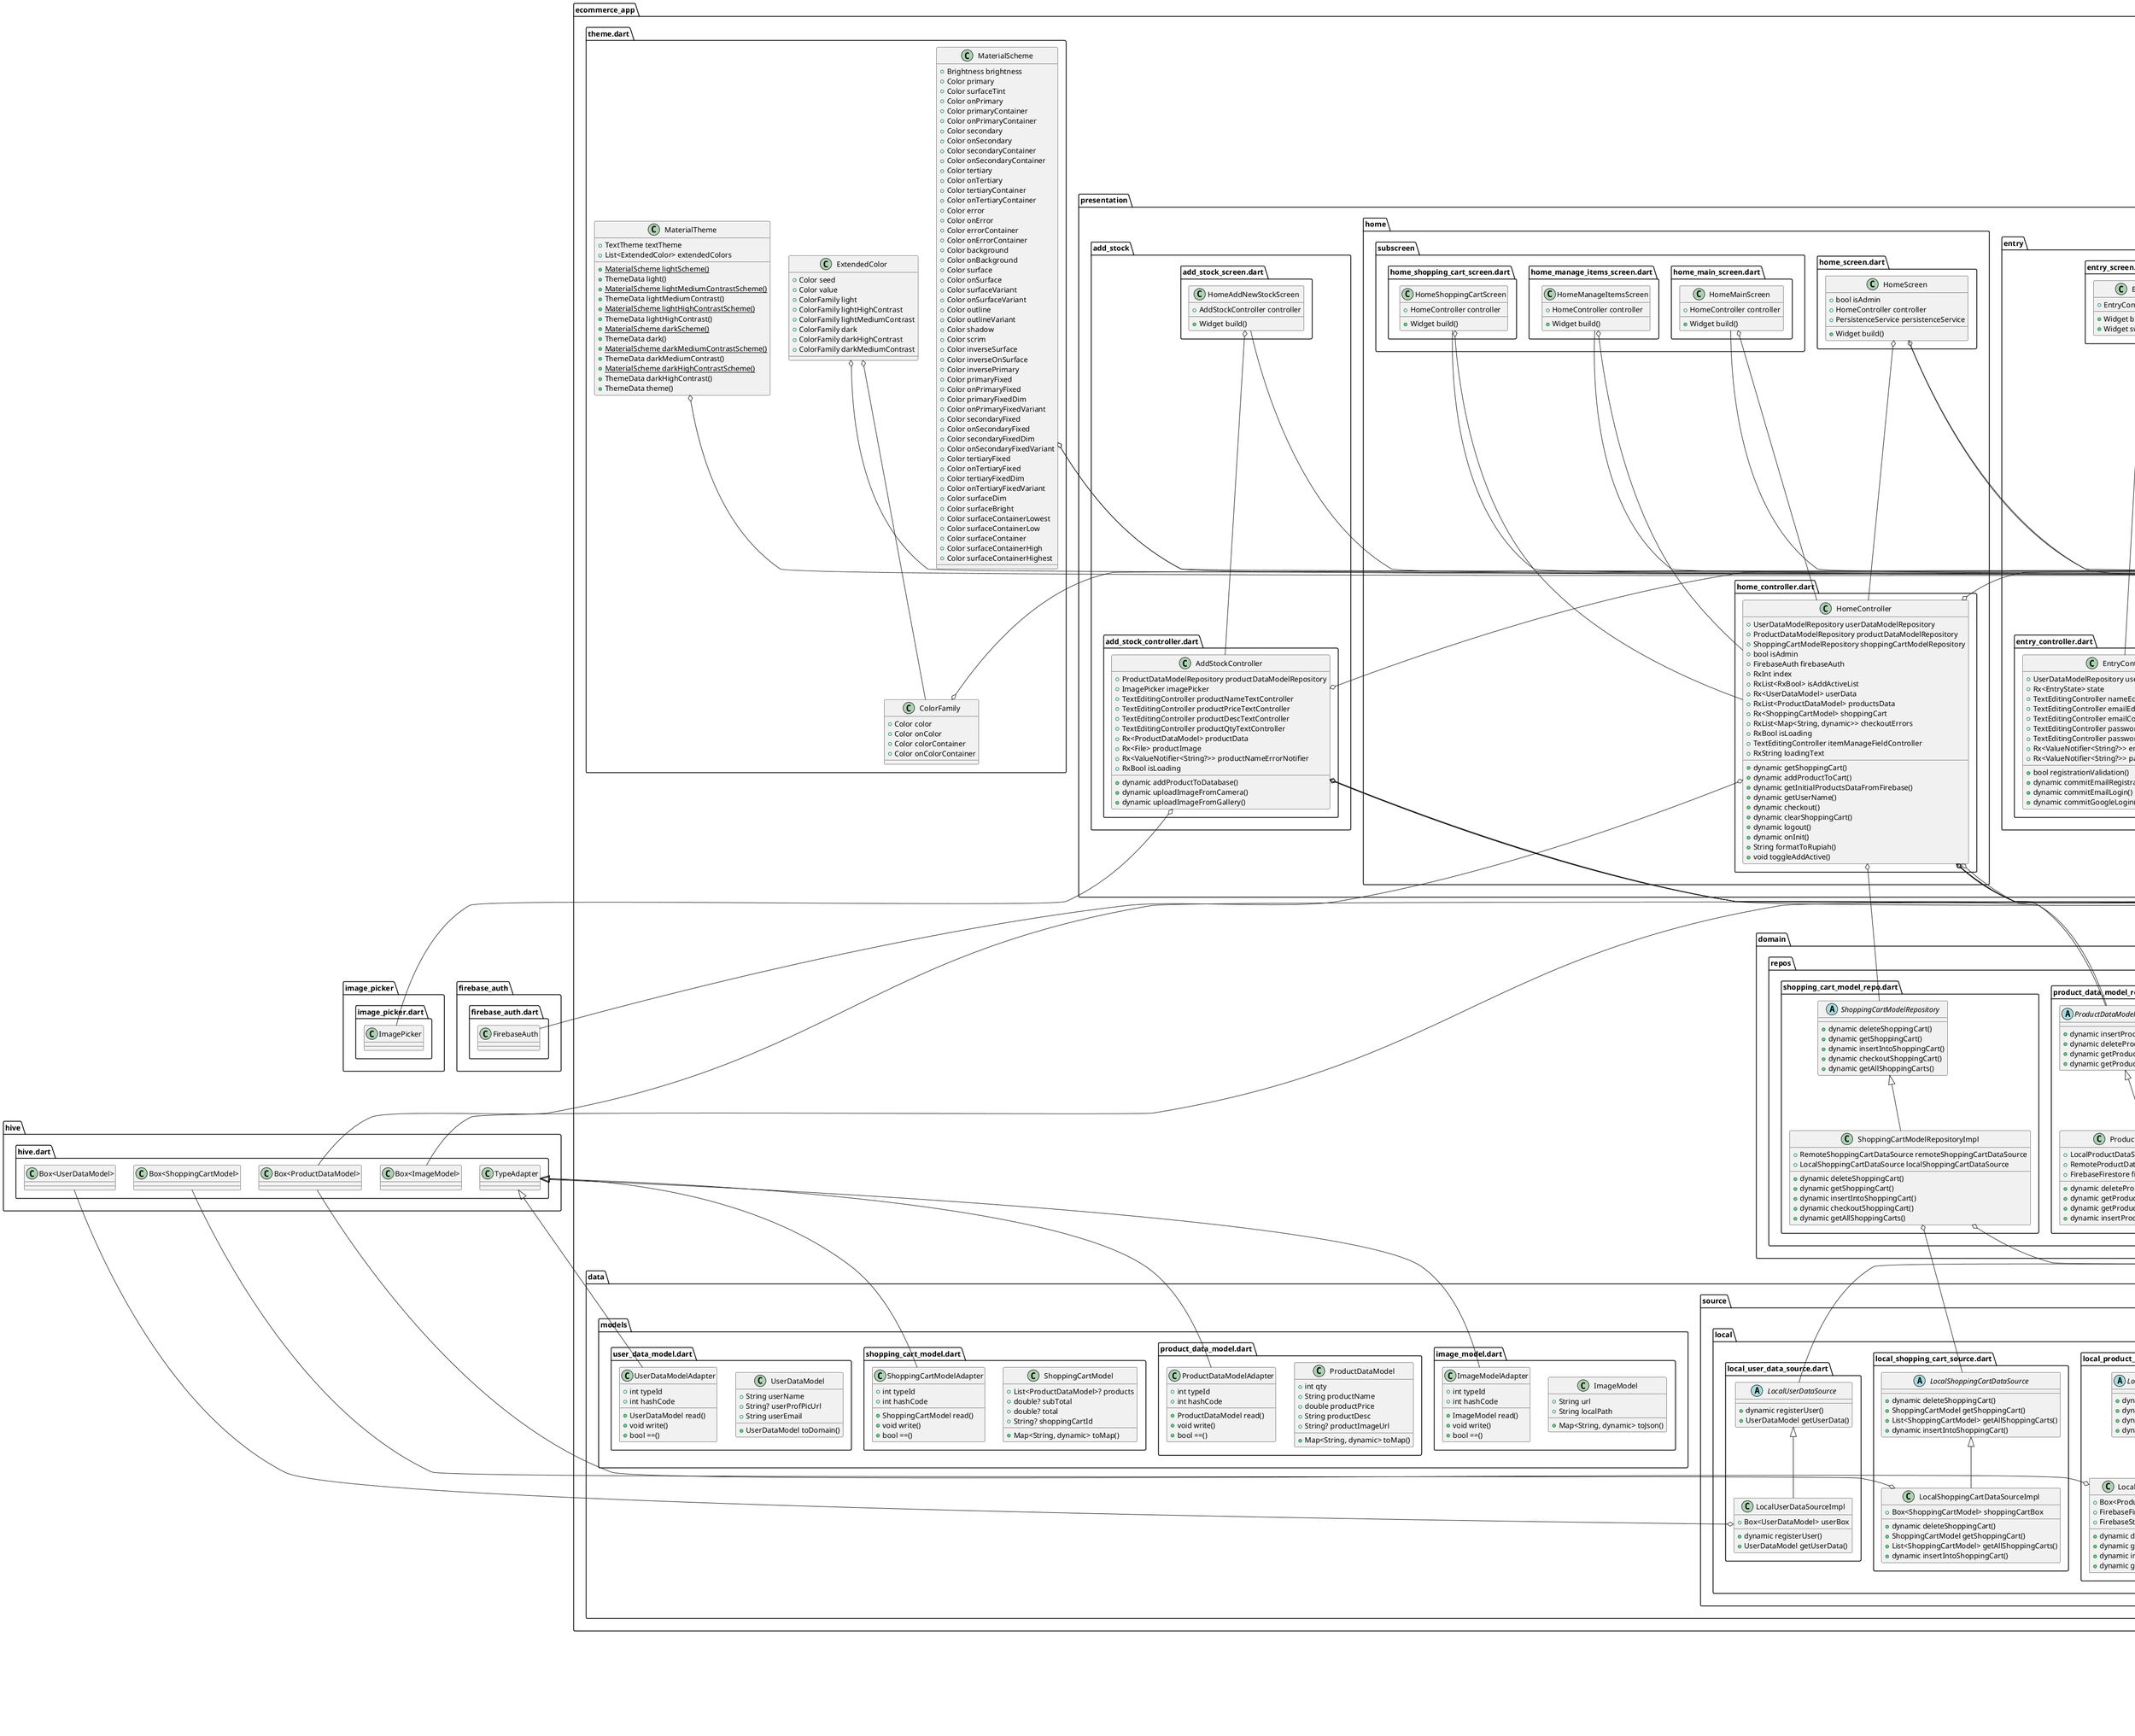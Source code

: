 @startuml
set namespaceSeparator ::

class "ecommerce_app::data::models::image_model.dart::ImageModel" {
  +String url
  +String localPath
  +Map<String, dynamic> toJson()
}

class "ecommerce_app::data::models::image_model.dart::ImageModelAdapter" {
  +int typeId
  +int hashCode
  +ImageModel read()
  +void write()
  +bool ==()
}

"hive::hive.dart::TypeAdapter" <|-- "ecommerce_app::data::models::image_model.dart::ImageModelAdapter"

class "ecommerce_app::data::models::product_data_model.dart::ProductDataModel" {
  +int qty
  +String productName
  +double productPrice
  +String productDesc
  +String? productImageUrl
  +Map<String, dynamic> toMap()
}

class "ecommerce_app::data::models::product_data_model.dart::ProductDataModelAdapter" {
  +int typeId
  +int hashCode
  +ProductDataModel read()
  +void write()
  +bool ==()
}

"hive::hive.dart::TypeAdapter" <|-- "ecommerce_app::data::models::product_data_model.dart::ProductDataModelAdapter"

class "ecommerce_app::data::models::shopping_cart_model.dart::ShoppingCartModel" {
  +List<ProductDataModel>? products
  +double? subTotal
  +double? total
  +String? shoppingCartId
  +Map<String, dynamic> toMap()
}

class "ecommerce_app::data::models::shopping_cart_model.dart::ShoppingCartModelAdapter" {
  +int typeId
  +int hashCode
  +ShoppingCartModel read()
  +void write()
  +bool ==()
}

"hive::hive.dart::TypeAdapter" <|-- "ecommerce_app::data::models::shopping_cart_model.dart::ShoppingCartModelAdapter"

class "ecommerce_app::data::models::user_data_model.dart::UserDataModel" {
  +String userName
  +String? userProfPicUrl
  +String userEmail
  +UserDataModel toDomain()
}

class "ecommerce_app::data::models::user_data_model.dart::UserDataModelAdapter" {
  +int typeId
  +int hashCode
  +UserDataModel read()
  +void write()
  +bool ==()
}

"hive::hive.dart::TypeAdapter" <|-- "ecommerce_app::data::models::user_data_model.dart::UserDataModelAdapter"

abstract class "ecommerce_app::data::source::local::local_product_data_source.dart::LocalProductDataSource" {
  +dynamic insertProduct()
  +dynamic deleteProduct()
  +dynamic getProduct()
  +dynamic getProducts()
}

class "ecommerce_app::data::source::local::local_product_data_source.dart::LocalProductDataSourceImpl" {
  +Box<ProductDataModel> productBox
  +FirebaseFirestore firestore
  +FirebaseStorage storage
  +dynamic deleteProduct()
  +dynamic getProduct()
  +dynamic insertProduct()
  +dynamic getProducts()
}

"ecommerce_app::data::source::local::local_product_data_source.dart::LocalProductDataSourceImpl" o-- "hive::hive.dart::Box<ProductDataModel>"
"ecommerce_app::data::source::local::local_product_data_source.dart::LocalProductDataSourceImpl" o-- "cloud_firestore::cloud_firestore.dart::FirebaseFirestore"
"ecommerce_app::data::source::local::local_product_data_source.dart::LocalProductDataSourceImpl" o-- "firebase_storage::firebase_storage.dart::FirebaseStorage"
"ecommerce_app::data::source::local::local_product_data_source.dart::LocalProductDataSource" <|-- "ecommerce_app::data::source::local::local_product_data_source.dart::LocalProductDataSourceImpl"

abstract class "ecommerce_app::data::source::local::local_shopping_cart_source.dart::LocalShoppingCartDataSource" {
  +dynamic deleteShoppingCart()
  +ShoppingCartModel getShoppingCart()
  +List<ShoppingCartModel> getAllShoppingCarts()
  +dynamic insertIntoShoppingCart()
}

class "ecommerce_app::data::source::local::local_shopping_cart_source.dart::LocalShoppingCartDataSourceImpl" {
  +Box<ShoppingCartModel> shoppingCartBox
  +dynamic deleteShoppingCart()
  +ShoppingCartModel getShoppingCart()
  +List<ShoppingCartModel> getAllShoppingCarts()
  +dynamic insertIntoShoppingCart()
}

"ecommerce_app::data::source::local::local_shopping_cart_source.dart::LocalShoppingCartDataSourceImpl" o-- "hive::hive.dart::Box<ShoppingCartModel>"
"ecommerce_app::data::source::local::local_shopping_cart_source.dart::LocalShoppingCartDataSource" <|-- "ecommerce_app::data::source::local::local_shopping_cart_source.dart::LocalShoppingCartDataSourceImpl"

abstract class "ecommerce_app::data::source::local::local_user_data_source.dart::LocalUserDataSource" {
  +dynamic registerUser()
  +UserDataModel getUserData()
}

class "ecommerce_app::data::source::local::local_user_data_source.dart::LocalUserDataSourceImpl" {
  +Box<UserDataModel> userBox
  +dynamic registerUser()
  +UserDataModel getUserData()
}

"ecommerce_app::data::source::local::local_user_data_source.dart::LocalUserDataSourceImpl" o-- "hive::hive.dart::Box<UserDataModel>"
"ecommerce_app::data::source::local::local_user_data_source.dart::LocalUserDataSource" <|-- "ecommerce_app::data::source::local::local_user_data_source.dart::LocalUserDataSourceImpl"

abstract class "ecommerce_app::data::source::remote::remote_product_data_source.dart::RemoteProductDataSource" {
  +dynamic getProduct()
  +dynamic getProducts()
  +dynamic updateProduct()
  +dynamic insertProduct()
  +dynamic deleteProduct()
}

class "ecommerce_app::data::source::remote::remote_product_data_source.dart::RemoteProductDataSourceImpl" {
  +FirebaseFirestore firestore
  +FirebaseStorage storage
  +dynamic getProduct()
  +dynamic updateProduct()
  +dynamic insertProduct()
  +dynamic deleteProduct()
  +dynamic getProducts()
}

"ecommerce_app::data::source::remote::remote_product_data_source.dart::RemoteProductDataSourceImpl" o-- "cloud_firestore::cloud_firestore.dart::FirebaseFirestore"
"ecommerce_app::data::source::remote::remote_product_data_source.dart::RemoteProductDataSourceImpl" o-- "firebase_storage::firebase_storage.dart::FirebaseStorage"
"ecommerce_app::data::source::remote::remote_product_data_source.dart::RemoteProductDataSource" <|-- "ecommerce_app::data::source::remote::remote_product_data_source.dart::RemoteProductDataSourceImpl"

abstract class "ecommerce_app::data::source::remote::remote_shopping_cart_source.dart::RemoteShoppingCartDataSource" {
  +dynamic deleteShoppingCart()
  +dynamic getShoppingCart()
  +dynamic getAllShoppingCarts()
  +dynamic insertIntoShoppingCart()
  +dynamic checkoutShoppingCart()
  +dynamic createShoppingCart()
}

class "ecommerce_app::data::source::remote::remote_shopping_cart_source.dart::RemoteShoppingCartDataSourceImpl" {
  +FirebaseFirestore firestore
  +dynamic deleteShoppingCart()
  +dynamic getAllShoppingCarts()
  +dynamic getShoppingCart()
  +dynamic insertIntoShoppingCart()
  +dynamic checkoutShoppingCart()
  +dynamic createShoppingCart()
}

"ecommerce_app::data::source::remote::remote_shopping_cart_source.dart::RemoteShoppingCartDataSourceImpl" o-- "cloud_firestore::cloud_firestore.dart::FirebaseFirestore"
"ecommerce_app::data::source::remote::remote_shopping_cart_source.dart::RemoteShoppingCartDataSource" <|-- "ecommerce_app::data::source::remote::remote_shopping_cart_source.dart::RemoteShoppingCartDataSourceImpl"

abstract class "ecommerce_app::data::source::remote::remote_user_data_source.dart::RemoteUserDataSource" {
  +dynamic registerUser()
  +dynamic updateUser()
  +dynamic createUser()
  +dynamic deleteUser()
  +dynamic getUserData()
}

class "ecommerce_app::data::source::remote::remote_user_data_source.dart::RemoteUserDataSourceImpl" {
  +FirebaseFirestore firestore
  +dynamic registerUser()
  +dynamic updateUser()
  +dynamic createUser()
  +dynamic deleteUser()
  +dynamic getUserData()
}

"ecommerce_app::data::source::remote::remote_user_data_source.dart::RemoteUserDataSourceImpl" o-- "cloud_firestore::cloud_firestore.dart::FirebaseFirestore"
"ecommerce_app::data::source::remote::remote_user_data_source.dart::RemoteUserDataSource" <|-- "ecommerce_app::data::source::remote::remote_user_data_source.dart::RemoteUserDataSourceImpl"

class "ecommerce_app::dependency_injector::app_initialization.dart::DependencyInjection" {
  {static} +dynamic init()
  {static} +dynamic requestStoragePermission()
}

abstract class "ecommerce_app::domain::repos::product_data_model_repo.dart::ProductDataModelRepository" {
  +dynamic insertProduct()
  +dynamic deleteProduct()
  +dynamic getProduct()
  +dynamic getProducts()
}

class "ecommerce_app::domain::repos::product_data_model_repo.dart::ProductDataModelRepositoryImpl" {
  +LocalProductDataSource localProductDataSource
  +RemoteProductDataSource remoteProductDataSource
  +FirebaseFirestore firestore
  +dynamic deleteProduct()
  +dynamic getProduct()
  +dynamic getProducts()
  +dynamic insertProduct()
}

"ecommerce_app::domain::repos::product_data_model_repo.dart::ProductDataModelRepositoryImpl" o-- "ecommerce_app::data::source::local::local_product_data_source.dart::LocalProductDataSource"
"ecommerce_app::domain::repos::product_data_model_repo.dart::ProductDataModelRepositoryImpl" o-- "ecommerce_app::data::source::remote::remote_product_data_source.dart::RemoteProductDataSource"
"ecommerce_app::domain::repos::product_data_model_repo.dart::ProductDataModelRepositoryImpl" o-- "cloud_firestore::cloud_firestore.dart::FirebaseFirestore"
"ecommerce_app::domain::repos::product_data_model_repo.dart::ProductDataModelRepository" <|-- "ecommerce_app::domain::repos::product_data_model_repo.dart::ProductDataModelRepositoryImpl"

abstract class "ecommerce_app::domain::repos::shopping_cart_model_repo.dart::ShoppingCartModelRepository" {
  +dynamic deleteShoppingCart()
  +dynamic getShoppingCart()
  +dynamic insertIntoShoppingCart()
  +dynamic checkoutShoppingCart()
  +dynamic getAllShoppingCarts()
}

class "ecommerce_app::domain::repos::shopping_cart_model_repo.dart::ShoppingCartModelRepositoryImpl" {
  +RemoteShoppingCartDataSource remoteShoppingCartDataSource
  +LocalShoppingCartDataSource localShoppingCartDataSource
  +dynamic deleteShoppingCart()
  +dynamic getShoppingCart()
  +dynamic insertIntoShoppingCart()
  +dynamic checkoutShoppingCart()
  +dynamic getAllShoppingCarts()
}

"ecommerce_app::domain::repos::shopping_cart_model_repo.dart::ShoppingCartModelRepositoryImpl" o-- "ecommerce_app::data::source::remote::remote_shopping_cart_source.dart::RemoteShoppingCartDataSource"
"ecommerce_app::domain::repos::shopping_cart_model_repo.dart::ShoppingCartModelRepositoryImpl" o-- "ecommerce_app::data::source::local::local_shopping_cart_source.dart::LocalShoppingCartDataSource"
"ecommerce_app::domain::repos::shopping_cart_model_repo.dart::ShoppingCartModelRepository" <|-- "ecommerce_app::domain::repos::shopping_cart_model_repo.dart::ShoppingCartModelRepositoryImpl"

abstract class "ecommerce_app::domain::repos::user_data_model_repo.dart::UserDataModelRepository" {
  +dynamic registerUser()
  +dynamic emailLoginUser()
  +dynamic googleLoginUser()
  +dynamic getUserData()
}

class "ecommerce_app::domain::repos::user_data_model_repo.dart::UserDataModelRepositoryImpl" {
  +RemoteUserDataSource remoteDataSource
  +LocalUserDataSource localDataSource
  +GoogleSignIn googleSignIn
  +dynamic registerUser()
  +dynamic emailLoginUser()
  +dynamic googleLoginUser()
  +dynamic getUserData()
}

"ecommerce_app::domain::repos::user_data_model_repo.dart::UserDataModelRepositoryImpl" o-- "ecommerce_app::data::source::remote::remote_user_data_source.dart::RemoteUserDataSource"
"ecommerce_app::domain::repos::user_data_model_repo.dart::UserDataModelRepositoryImpl" o-- "ecommerce_app::data::source::local::local_user_data_source.dart::LocalUserDataSource"
"ecommerce_app::domain::repos::user_data_model_repo.dart::UserDataModelRepositoryImpl" o-- "google_sign_in::google_sign_in.dart::GoogleSignIn"
"ecommerce_app::domain::repos::user_data_model_repo.dart::UserDataModelRepository" <|-- "ecommerce_app::domain::repos::user_data_model_repo.dart::UserDataModelRepositoryImpl"

abstract class "ecommerce_app::execute.dart::Execute" {
  +String instance
  +dynamic execute()
  +dynamic executeWithCatchError()
  +dynamic catchError()
}

class "ecommerce_app::firebase_options.dart::DefaultFirebaseOptions" {
  {static} +FirebaseOptions web
  {static} +FirebaseOptions android
  {static} +FirebaseOptions ios
  {static} +FirebaseOptions macos
  {static} +FirebaseOptions windows
  {static} +FirebaseOptions currentPlatform
}

"ecommerce_app::firebase_options.dart::DefaultFirebaseOptions" o-- "firebase_core_platform_interface::firebase_core_platform_interface.dart::FirebaseOptions"

class "ecommerce_app::main.dart::ECommerceApp" {
  +bool isLogin
  +bool isAdmin
  +Widget build()
}

"flutter::src::widgets::framework.dart::StatelessWidget" <|-- "ecommerce_app::main.dart::ECommerceApp"

class "ecommerce_app::presentation::add_stock::add_stock_controller.dart::AddStockController" {
  +ProductDataModelRepository productDataModelRepository
  +ImagePicker imagePicker
  +TextEditingController productNameTextController
  +TextEditingController productPriceTextController
  +TextEditingController productDescTextController
  +TextEditingController productQtyTextController
  +Rx<ProductDataModel> productData
  +Rx<File> productImage
  +Rx<ValueNotifier<String?>> productNameErrorNotifier
  +RxBool isLoading
  +dynamic addProductToDatabase()
  +dynamic uploadImageFromCamera()
  +dynamic uploadImageFromGallery()
}

"ecommerce_app::presentation::add_stock::add_stock_controller.dart::AddStockController" o-- "ecommerce_app::domain::repos::product_data_model_repo.dart::ProductDataModelRepository"
"ecommerce_app::presentation::add_stock::add_stock_controller.dart::AddStockController" o-- "image_picker::image_picker.dart::ImagePicker"
"ecommerce_app::presentation::add_stock::add_stock_controller.dart::AddStockController" o-- "flutter::src::widgets::editable_text.dart::TextEditingController"
"ecommerce_app::presentation::add_stock::add_stock_controller.dart::AddStockController" o-- "get::get_rx::src::rx_types::rx_types.dart::Rx<ProductDataModel>"
"ecommerce_app::presentation::add_stock::add_stock_controller.dart::AddStockController" o-- "get::get_rx::src::rx_types::rx_types.dart::Rx<File>"
"ecommerce_app::presentation::add_stock::add_stock_controller.dart::AddStockController" o-- "get::get_rx::src::rx_types::rx_types.dart::Rx<ValueNotifier<String>>"
"ecommerce_app::presentation::add_stock::add_stock_controller.dart::AddStockController" o-- "get::get_rx::src::rx_types::rx_types.dart::RxBool"
"get::get_state_manager::src::simple::get_controllers.dart::GetxController" <|-- "ecommerce_app::presentation::add_stock::add_stock_controller.dart::AddStockController"

class "ecommerce_app::presentation::add_stock::add_stock_screen.dart::HomeAddNewStockScreen" {
  +AddStockController controller
  +Widget build()
}

"ecommerce_app::presentation::add_stock::add_stock_screen.dart::HomeAddNewStockScreen" o-- "ecommerce_app::presentation::add_stock::add_stock_controller.dart::AddStockController"
"get::get_state_manager::src::simple::get_view.dart::GetView" <|-- "ecommerce_app::presentation::add_stock::add_stock_screen.dart::HomeAddNewStockScreen"

class "ecommerce_app::presentation::checkout::checkout_controller.dart::CheckoutController" {
}

"get::get_state_manager::src::simple::get_controllers.dart::GetxController" <|-- "ecommerce_app::presentation::checkout::checkout_controller.dart::CheckoutController"

class "ecommerce_app::presentation::checkout::checkout_screen.dart::CheckoutScreen" {
  +Widget build()
}

"get::get_state_manager::src::simple::get_view.dart::GetView" <|-- "ecommerce_app::presentation::checkout::checkout_screen.dart::CheckoutScreen"

class "ecommerce_app::presentation::entry::entry_controller.dart::EntryController" {
  +UserDataModelRepository userDataModelRepository
  +Rx<EntryState> state
  +TextEditingController nameEditController
  +TextEditingController emailEditController
  +TextEditingController emailConfirmEditController
  +TextEditingController passwordEditController
  +TextEditingController passwordConfirmController
  +Rx<ValueNotifier<String?>> emailErrorNotifier
  +Rx<ValueNotifier<String?>> passwordErrorNotifier
  +bool registrationValidation()
  +dynamic commitEmailRegistration()
  +dynamic commitEmailLogin()
  +dynamic commitGoogleLogin()
}

"ecommerce_app::presentation::entry::entry_controller.dart::EntryController" o-- "ecommerce_app::domain::repos::user_data_model_repo.dart::UserDataModelRepository"
"ecommerce_app::presentation::entry::entry_controller.dart::EntryController" o-- "get::get_rx::src::rx_types::rx_types.dart::Rx<EntryState>"
"ecommerce_app::presentation::entry::entry_controller.dart::EntryController" o-- "flutter::src::widgets::editable_text.dart::TextEditingController"
"ecommerce_app::presentation::entry::entry_controller.dart::EntryController" o-- "get::get_rx::src::rx_types::rx_types.dart::Rx<ValueNotifier<String>>"
"get::get_state_manager::src::simple::get_controllers.dart::GetxController" <|-- "ecommerce_app::presentation::entry::entry_controller.dart::EntryController"

class "ecommerce_app::presentation::entry::entry_screen.dart::EntryScreen" {
  +EntryController controller
  +Widget build()
  +Widget switchState()
}

"ecommerce_app::presentation::entry::entry_screen.dart::EntryScreen" o-- "ecommerce_app::presentation::entry::entry_controller.dart::EntryController"
"get::get_state_manager::src::simple::get_view.dart::GetView" <|-- "ecommerce_app::presentation::entry::entry_screen.dart::EntryScreen"

class "ecommerce_app::presentation::home::home_controller.dart::HomeController" {
  +UserDataModelRepository userDataModelRepository
  +ProductDataModelRepository productDataModelRepository
  +ShoppingCartModelRepository shoppingCartModelRepository
  +bool isAdmin
  +FirebaseAuth firebaseAuth
  +RxInt index
  +RxList<RxBool> isAddActiveList
  +Rx<UserDataModel> userData
  +RxList<ProductDataModel> productsData
  +Rx<ShoppingCartModel> shoppingCart
  +RxList<Map<String, dynamic>> checkoutErrors
  +RxBool isLoading
  +TextEditingController itemManageFieldController
  +RxString loadingText
  +dynamic getShoppingCart()
  +dynamic addProductToCart()
  +dynamic getInitialProductsDataFromFirebase()
  +dynamic getUserName()
  +dynamic checkout()
  +dynamic clearShoppingCart()
  +dynamic logout()
  +dynamic onInit()
  +String formatToRupiah()
  +void toggleAddActive()
}

"ecommerce_app::presentation::home::home_controller.dart::HomeController" o-- "ecommerce_app::domain::repos::user_data_model_repo.dart::UserDataModelRepository"
"ecommerce_app::presentation::home::home_controller.dart::HomeController" o-- "ecommerce_app::domain::repos::product_data_model_repo.dart::ProductDataModelRepository"
"ecommerce_app::presentation::home::home_controller.dart::HomeController" o-- "ecommerce_app::domain::repos::shopping_cart_model_repo.dart::ShoppingCartModelRepository"
"ecommerce_app::presentation::home::home_controller.dart::HomeController" o-- "firebase_auth::firebase_auth.dart::FirebaseAuth"
"ecommerce_app::presentation::home::home_controller.dart::HomeController" o-- "get::get_rx::src::rx_types::rx_types.dart::RxInt"
"ecommerce_app::presentation::home::home_controller.dart::HomeController" o-- "get::get_rx::src::rx_types::rx_types.dart::RxList<RxBool>"
"ecommerce_app::presentation::home::home_controller.dart::HomeController" o-- "get::get_rx::src::rx_types::rx_types.dart::Rx<UserDataModel>"
"ecommerce_app::presentation::home::home_controller.dart::HomeController" o-- "get::get_rx::src::rx_types::rx_types.dart::RxList<ProductDataModel>"
"ecommerce_app::presentation::home::home_controller.dart::HomeController" o-- "get::get_rx::src::rx_types::rx_types.dart::Rx<ShoppingCartModel>"
"ecommerce_app::presentation::home::home_controller.dart::HomeController" o-- "get::get_rx::src::rx_types::rx_types.dart::RxList<Map<String, dynamic>>"
"ecommerce_app::presentation::home::home_controller.dart::HomeController" o-- "get::get_rx::src::rx_types::rx_types.dart::RxBool"
"ecommerce_app::presentation::home::home_controller.dart::HomeController" o-- "flutter::src::widgets::editable_text.dart::TextEditingController"
"ecommerce_app::presentation::home::home_controller.dart::HomeController" o-- "get::get_rx::src::rx_types::rx_types.dart::RxString"
"get::get_state_manager::src::simple::get_controllers.dart::GetxController" <|-- "ecommerce_app::presentation::home::home_controller.dart::HomeController"

class "ecommerce_app::presentation::home::home_screen.dart::HomeScreen" {
  +bool isAdmin
  +HomeController controller
  +PersistenceService persistenceService
  +Widget build()
}

"ecommerce_app::presentation::home::home_screen.dart::HomeScreen" o-- "ecommerce_app::presentation::home::home_controller.dart::HomeController"
"ecommerce_app::presentation::home::home_screen.dart::HomeScreen" o-- "ecommerce_app::services::persistence_service.dart::PersistenceService"
"get::get_state_manager::src::simple::get_view.dart::GetView" <|-- "ecommerce_app::presentation::home::home_screen.dart::HomeScreen"

class "ecommerce_app::presentation::home::subscreen::home_main_screen.dart::HomeMainScreen" {
  +HomeController controller
  +Widget build()
}

"ecommerce_app::presentation::home::subscreen::home_main_screen.dart::HomeMainScreen" o-- "ecommerce_app::presentation::home::home_controller.dart::HomeController"
"flutter::src::widgets::framework.dart::StatelessWidget" <|-- "ecommerce_app::presentation::home::subscreen::home_main_screen.dart::HomeMainScreen"

class "ecommerce_app::presentation::home::subscreen::home_manage_items_screen.dart::HomeManageItemsScreen" {
  +HomeController controller
  +Widget build()
}

"ecommerce_app::presentation::home::subscreen::home_manage_items_screen.dart::HomeManageItemsScreen" o-- "ecommerce_app::presentation::home::home_controller.dart::HomeController"
"flutter::src::widgets::framework.dart::StatelessWidget" <|-- "ecommerce_app::presentation::home::subscreen::home_manage_items_screen.dart::HomeManageItemsScreen"

class "ecommerce_app::presentation::home::subscreen::home_shopping_cart_screen.dart::HomeShoppingCartScreen" {
  +HomeController controller
  +Widget build()
}

"ecommerce_app::presentation::home::subscreen::home_shopping_cart_screen.dart::HomeShoppingCartScreen" o-- "ecommerce_app::presentation::home::home_controller.dart::HomeController"
"flutter::src::widgets::framework.dart::StatelessWidget" <|-- "ecommerce_app::presentation::home::subscreen::home_shopping_cart_screen.dart::HomeShoppingCartScreen"

class "ecommerce_app::presentation::profile::profile_controller.dart::ProfileController" {
  +TextEditingController profileNameEditController
  +RxBool isSubmitted
  +void onInit()
}

"ecommerce_app::presentation::profile::profile_controller.dart::ProfileController" o-- "flutter::src::widgets::editable_text.dart::TextEditingController"
"ecommerce_app::presentation::profile::profile_controller.dart::ProfileController" o-- "get::get_rx::src::rx_types::rx_types.dart::RxBool"
"get::get_state_manager::src::simple::get_controllers.dart::GetxController" <|-- "ecommerce_app::presentation::profile::profile_controller.dart::ProfileController"

class "ecommerce_app::presentation::profile::profile_edit_screen.dart::ProfileEditScreen" {
  +bool isNew
  +Widget build()
}

"get::get_state_manager::src::simple::get_view.dart::GetView" <|-- "ecommerce_app::presentation::profile::profile_edit_screen.dart::ProfileEditScreen"

class "ecommerce_app::services::account_service.dart::AccountService" {
  +RxBool isLogin
  +RxBool permissionGranted
  +bool isAdmin
  +dynamic onInit()
}

"ecommerce_app::services::account_service.dart::AccountService" o-- "get::get_rx::src::rx_types::rx_types.dart::RxBool"
"get::get_state_manager::src::rx_flutter::rx_disposable.dart::GetxService" <|-- "ecommerce_app::services::account_service.dart::AccountService"

class "ecommerce_app::services::connectivity_service.dart::ConnectivityService" {
  +RxBool connected
  -void _getNetworkStatus()
}

"ecommerce_app::services::connectivity_service.dart::ConnectivityService" o-- "get::get_rx::src::rx_types::rx_types.dart::RxBool"
"get::get_state_manager::src::rx_flutter::rx_disposable.dart::GetxService" <|-- "ecommerce_app::services::connectivity_service.dart::ConnectivityService"

class "ecommerce_app::services::persistence_service.dart::PersistenceService" {
  +Box<ImageModel> imageBox
  +Box<ProductDataModel> productsBox
  +dynamic onInit()
  +dynamic getImageFile()
  +dynamic checkDBVersion()
  +dynamic syncRemoteDBWithLocalDB()
}

"ecommerce_app::services::persistence_service.dart::PersistenceService" o-- "hive::hive.dart::Box<ImageModel>"
"ecommerce_app::services::persistence_service.dart::PersistenceService" o-- "hive::hive.dart::Box<ProductDataModel>"
"get::get_state_manager::src::rx_flutter::rx_disposable.dart::GetxService" <|-- "ecommerce_app::services::persistence_service.dart::PersistenceService"

class "ecommerce_app::theme.dart::MaterialTheme" {
  +TextTheme textTheme
  +List<ExtendedColor> extendedColors
  {static} +MaterialScheme lightScheme()
  +ThemeData light()
  {static} +MaterialScheme lightMediumContrastScheme()
  +ThemeData lightMediumContrast()
  {static} +MaterialScheme lightHighContrastScheme()
  +ThemeData lightHighContrast()
  {static} +MaterialScheme darkScheme()
  +ThemeData dark()
  {static} +MaterialScheme darkMediumContrastScheme()
  +ThemeData darkMediumContrast()
  {static} +MaterialScheme darkHighContrastScheme()
  +ThemeData darkHighContrast()
  +ThemeData theme()
}

"ecommerce_app::theme.dart::MaterialTheme" o-- "flutter::src::material::text_theme.dart::TextTheme"

class "ecommerce_app::theme.dart::MaterialScheme" {
  +Brightness brightness
  +Color primary
  +Color surfaceTint
  +Color onPrimary
  +Color primaryContainer
  +Color onPrimaryContainer
  +Color secondary
  +Color onSecondary
  +Color secondaryContainer
  +Color onSecondaryContainer
  +Color tertiary
  +Color onTertiary
  +Color tertiaryContainer
  +Color onTertiaryContainer
  +Color error
  +Color onError
  +Color errorContainer
  +Color onErrorContainer
  +Color background
  +Color onBackground
  +Color surface
  +Color onSurface
  +Color surfaceVariant
  +Color onSurfaceVariant
  +Color outline
  +Color outlineVariant
  +Color shadow
  +Color scrim
  +Color inverseSurface
  +Color inverseOnSurface
  +Color inversePrimary
  +Color primaryFixed
  +Color onPrimaryFixed
  +Color primaryFixedDim
  +Color onPrimaryFixedVariant
  +Color secondaryFixed
  +Color onSecondaryFixed
  +Color secondaryFixedDim
  +Color onSecondaryFixedVariant
  +Color tertiaryFixed
  +Color onTertiaryFixed
  +Color tertiaryFixedDim
  +Color onTertiaryFixedVariant
  +Color surfaceDim
  +Color surfaceBright
  +Color surfaceContainerLowest
  +Color surfaceContainerLow
  +Color surfaceContainer
  +Color surfaceContainerHigh
  +Color surfaceContainerHighest
}

"ecommerce_app::theme.dart::MaterialScheme" o-- "dart::ui::Brightness"
"ecommerce_app::theme.dart::MaterialScheme" o-- "dart::ui::Color"

class "ecommerce_app::theme.dart::ExtendedColor" {
  +Color seed
  +Color value
  +ColorFamily light
  +ColorFamily lightHighContrast
  +ColorFamily lightMediumContrast
  +ColorFamily dark
  +ColorFamily darkHighContrast
  +ColorFamily darkMediumContrast
}

"ecommerce_app::theme.dart::ExtendedColor" o-- "dart::ui::Color"
"ecommerce_app::theme.dart::ExtendedColor" o-- "ecommerce_app::theme.dart::ColorFamily"

class "ecommerce_app::theme.dart::ColorFamily" {
  +Color color
  +Color onColor
  +Color colorContainer
  +Color onColorContainer
}

"ecommerce_app::theme.dart::ColorFamily" o-- "dart::ui::Color"

class "ecommerce_app::utils::constants.dart::Constants" {
  {static} +String appName
  {static} +String appVersion
  {static} +String appDescription
  {static} +String appAuthor
  {static} +String appEmail
  {static} +String appWebsite
}

class "ecommerce_app::utils::enums::app_state_enum.dart::AppState" {
  +int index
  {static} +List<AppState> values
  {static} +AppState loading
  {static} +AppState error
  {static} +AppState idle
}

"ecommerce_app::utils::enums::app_state_enum.dart::AppState" o-- "ecommerce_app::utils::enums::app_state_enum.dart::AppState"
"dart::core::Enum" <|-- "ecommerce_app::utils::enums::app_state_enum.dart::AppState"

class "ecommerce_app::utils::enums::entry_state_enum.dart::EntryState" {
  +int index
  {static} +List<EntryState> values
  {static} +EntryState googleLogin
  {static} +EntryState emailRegister
  {static} +EntryState emailLogin
}

"ecommerce_app::utils::enums::entry_state_enum.dart::EntryState" o-- "ecommerce_app::utils::enums::entry_state_enum.dart::EntryState"
"dart::core::Enum" <|-- "ecommerce_app::utils::enums::entry_state_enum.dart::EntryState"

class "ecommerce_app::utils::log.dart::Log" {
  {static} +void red()
  {static} +void green()
  {static} +void yellow()
  {static} +void cyan()
  {static} +void pink()
}

class "ecommerce_app::widgets::bottom_nav_bar.dart::BottomNavBar" {
  +ConnectivityService service
  +List<BottomNavigationBarItem> items
  +int index
  +Widget build()
}

"ecommerce_app::widgets::bottom_nav_bar.dart::BottomNavBar" o-- "ecommerce_app::services::connectivity_service.dart::ConnectivityService"
"flutter::src::widgets::framework.dart::StatelessWidget" <|-- "ecommerce_app::widgets::bottom_nav_bar.dart::BottomNavBar"

class "ecommerce_app::widgets::custom_card_widget.dart::CustomCardWidget" {
  +Widget child
  +Widget build()
}

"ecommerce_app::widgets::custom_card_widget.dart::CustomCardWidget" o-- "flutter::src::widgets::framework.dart::Widget"
"flutter::src::widgets::framework.dart::StatelessWidget" <|-- "ecommerce_app::widgets::custom_card_widget.dart::CustomCardWidget"

class "ecommerce_app::widgets::custom_text_field.dart::CustomTextField" {
  +String labelText
  +TextEditingController controller
  +bool obscureText
  +dynamic Function(String)? onChanged
  +ValueNotifier<String?>? errorNotifier
  +TextInputType? keyboardType
  +Color? color
  +Widget? prefix
  +int? maxLines
  +Widget build()
}

"ecommerce_app::widgets::custom_text_field.dart::CustomTextField" o-- "flutter::src::widgets::editable_text.dart::TextEditingController"
"ecommerce_app::widgets::custom_text_field.dart::CustomTextField" o-- "null::dynamic Function(String)"
"ecommerce_app::widgets::custom_text_field.dart::CustomTextField" o-- "flutter::src::foundation::change_notifier.dart::ValueNotifier<String>"
"ecommerce_app::widgets::custom_text_field.dart::CustomTextField" o-- "flutter::src::services::text_input.dart::TextInputType"
"ecommerce_app::widgets::custom_text_field.dart::CustomTextField" o-- "dart::ui::Color"
"ecommerce_app::widgets::custom_text_field.dart::CustomTextField" o-- "flutter::src::widgets::framework.dart::Widget"
"flutter::src::widgets::framework.dart::StatelessWidget" <|-- "ecommerce_app::widgets::custom_text_field.dart::CustomTextField"

class "ecommerce_app::widgets::post_image_widget.dart::PostImageWidget" {
  +String url
  +double width
  +double height
  +BoxFit? fit
  +Widget build()
}

"ecommerce_app::widgets::post_image_widget.dart::PostImageWidget" o-- "flutter::src::painting::box_fit.dart::BoxFit"
"flutter::src::widgets::framework.dart::StatelessWidget" <|-- "ecommerce_app::widgets::post_image_widget.dart::PostImageWidget"

class "ecommerce_app::widgets::watermark_widget.dart::WatermarkWidget" {
  +String text
  +Widget build()
}

"flutter::src::widgets::framework.dart::StatelessWidget" <|-- "ecommerce_app::widgets::watermark_widget.dart::WatermarkWidget"


@enduml